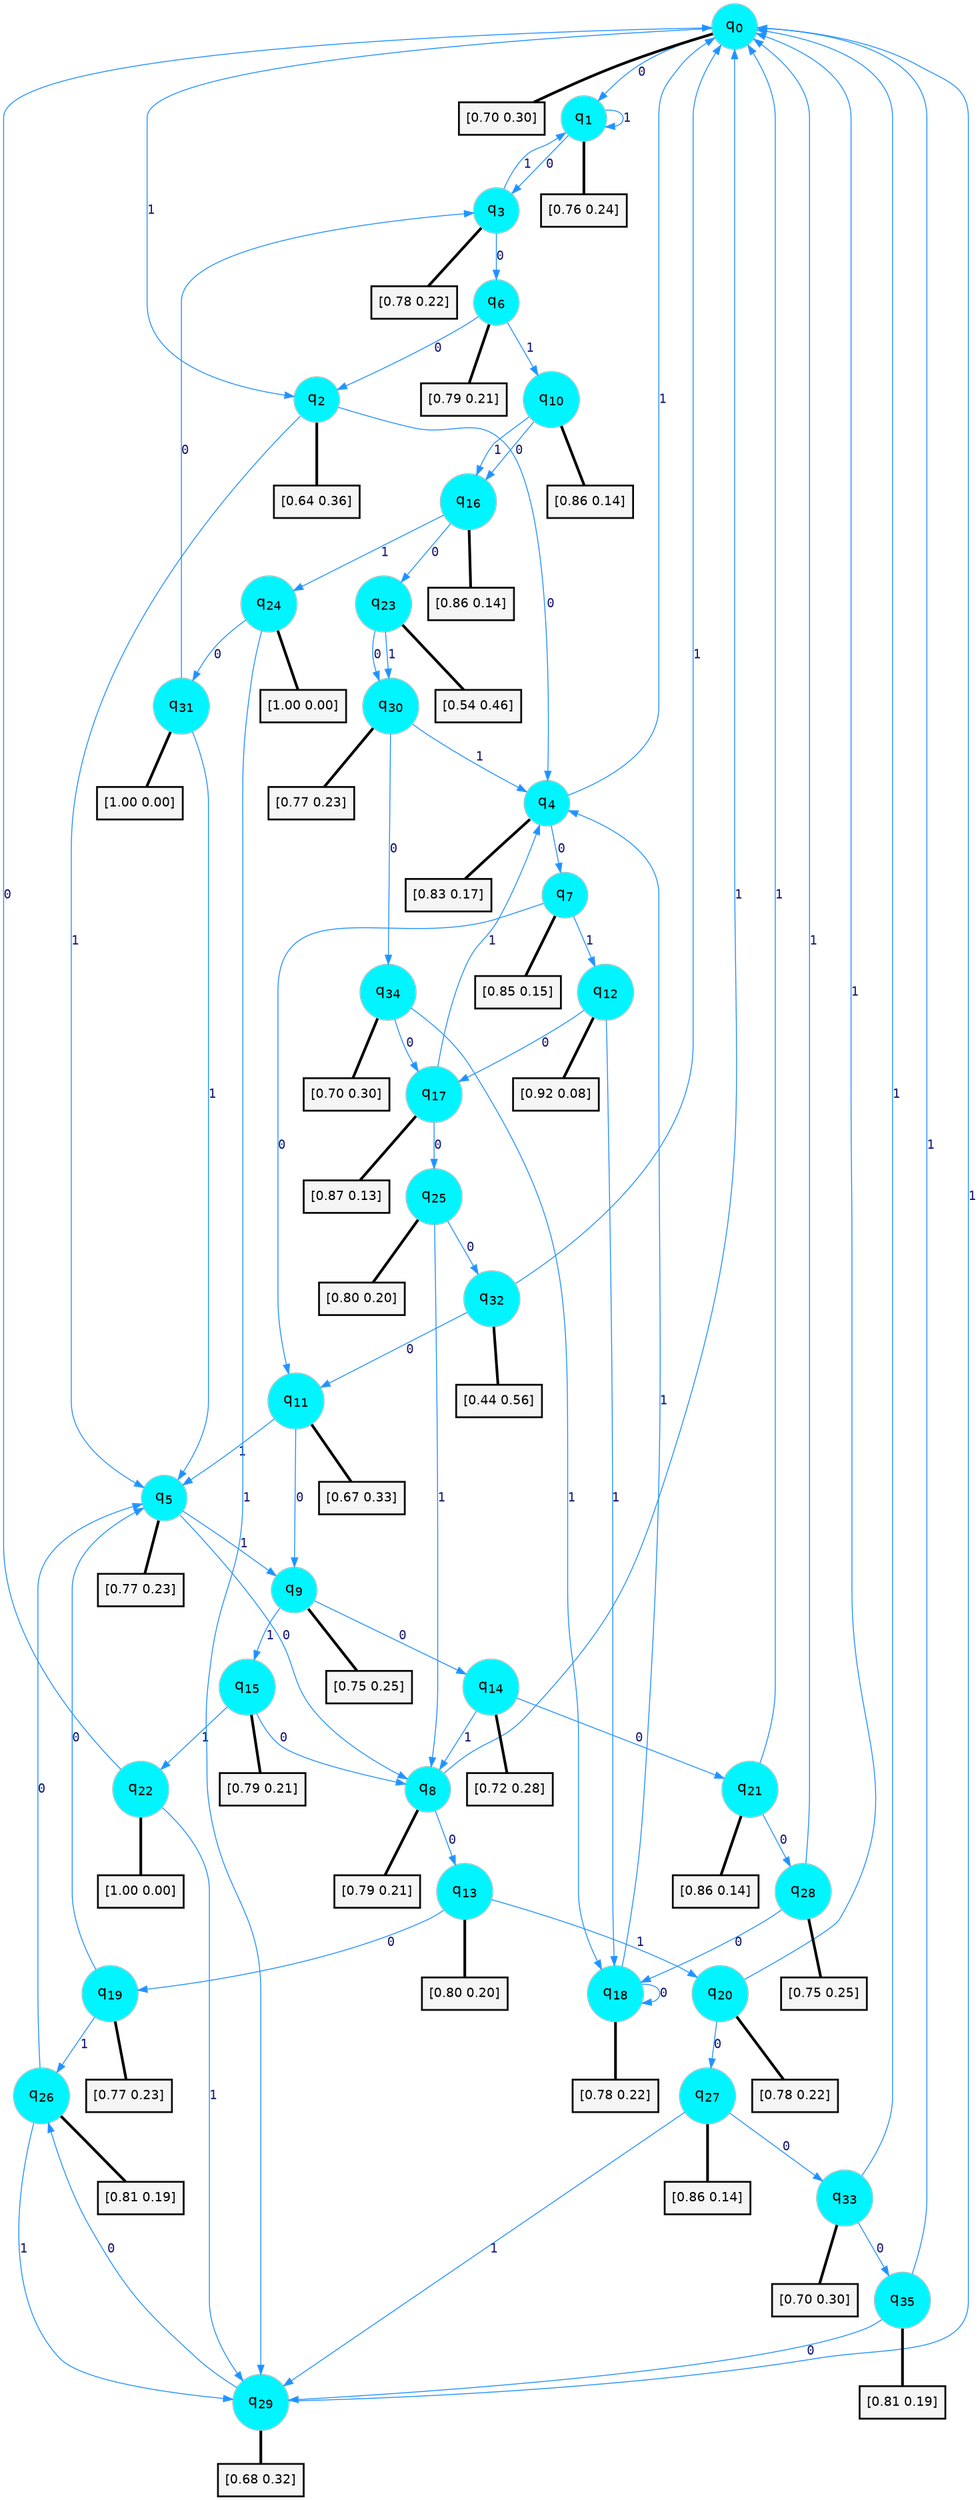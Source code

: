 digraph G {
graph [
bgcolor=transparent, dpi=300, rankdir=TD, size="40,25"];
node [
color=gray, fillcolor=turquoise1, fontcolor=black, fontname=Helvetica, fontsize=16, fontweight=bold, shape=circle, style=filled];
edge [
arrowsize=1, color=dodgerblue1, fontcolor=midnightblue, fontname=courier, fontweight=bold, penwidth=1, style=solid, weight=20];
0[label=<q<SUB>0</SUB>>];
1[label=<q<SUB>1</SUB>>];
2[label=<q<SUB>2</SUB>>];
3[label=<q<SUB>3</SUB>>];
4[label=<q<SUB>4</SUB>>];
5[label=<q<SUB>5</SUB>>];
6[label=<q<SUB>6</SUB>>];
7[label=<q<SUB>7</SUB>>];
8[label=<q<SUB>8</SUB>>];
9[label=<q<SUB>9</SUB>>];
10[label=<q<SUB>10</SUB>>];
11[label=<q<SUB>11</SUB>>];
12[label=<q<SUB>12</SUB>>];
13[label=<q<SUB>13</SUB>>];
14[label=<q<SUB>14</SUB>>];
15[label=<q<SUB>15</SUB>>];
16[label=<q<SUB>16</SUB>>];
17[label=<q<SUB>17</SUB>>];
18[label=<q<SUB>18</SUB>>];
19[label=<q<SUB>19</SUB>>];
20[label=<q<SUB>20</SUB>>];
21[label=<q<SUB>21</SUB>>];
22[label=<q<SUB>22</SUB>>];
23[label=<q<SUB>23</SUB>>];
24[label=<q<SUB>24</SUB>>];
25[label=<q<SUB>25</SUB>>];
26[label=<q<SUB>26</SUB>>];
27[label=<q<SUB>27</SUB>>];
28[label=<q<SUB>28</SUB>>];
29[label=<q<SUB>29</SUB>>];
30[label=<q<SUB>30</SUB>>];
31[label=<q<SUB>31</SUB>>];
32[label=<q<SUB>32</SUB>>];
33[label=<q<SUB>33</SUB>>];
34[label=<q<SUB>34</SUB>>];
35[label=<q<SUB>35</SUB>>];
36[label="[0.70 0.30]", shape=box,fontcolor=black, fontname=Helvetica, fontsize=14, penwidth=2, fillcolor=whitesmoke,color=black];
37[label="[0.76 0.24]", shape=box,fontcolor=black, fontname=Helvetica, fontsize=14, penwidth=2, fillcolor=whitesmoke,color=black];
38[label="[0.64 0.36]", shape=box,fontcolor=black, fontname=Helvetica, fontsize=14, penwidth=2, fillcolor=whitesmoke,color=black];
39[label="[0.78 0.22]", shape=box,fontcolor=black, fontname=Helvetica, fontsize=14, penwidth=2, fillcolor=whitesmoke,color=black];
40[label="[0.83 0.17]", shape=box,fontcolor=black, fontname=Helvetica, fontsize=14, penwidth=2, fillcolor=whitesmoke,color=black];
41[label="[0.77 0.23]", shape=box,fontcolor=black, fontname=Helvetica, fontsize=14, penwidth=2, fillcolor=whitesmoke,color=black];
42[label="[0.79 0.21]", shape=box,fontcolor=black, fontname=Helvetica, fontsize=14, penwidth=2, fillcolor=whitesmoke,color=black];
43[label="[0.85 0.15]", shape=box,fontcolor=black, fontname=Helvetica, fontsize=14, penwidth=2, fillcolor=whitesmoke,color=black];
44[label="[0.79 0.21]", shape=box,fontcolor=black, fontname=Helvetica, fontsize=14, penwidth=2, fillcolor=whitesmoke,color=black];
45[label="[0.75 0.25]", shape=box,fontcolor=black, fontname=Helvetica, fontsize=14, penwidth=2, fillcolor=whitesmoke,color=black];
46[label="[0.86 0.14]", shape=box,fontcolor=black, fontname=Helvetica, fontsize=14, penwidth=2, fillcolor=whitesmoke,color=black];
47[label="[0.67 0.33]", shape=box,fontcolor=black, fontname=Helvetica, fontsize=14, penwidth=2, fillcolor=whitesmoke,color=black];
48[label="[0.92 0.08]", shape=box,fontcolor=black, fontname=Helvetica, fontsize=14, penwidth=2, fillcolor=whitesmoke,color=black];
49[label="[0.80 0.20]", shape=box,fontcolor=black, fontname=Helvetica, fontsize=14, penwidth=2, fillcolor=whitesmoke,color=black];
50[label="[0.72 0.28]", shape=box,fontcolor=black, fontname=Helvetica, fontsize=14, penwidth=2, fillcolor=whitesmoke,color=black];
51[label="[0.79 0.21]", shape=box,fontcolor=black, fontname=Helvetica, fontsize=14, penwidth=2, fillcolor=whitesmoke,color=black];
52[label="[0.86 0.14]", shape=box,fontcolor=black, fontname=Helvetica, fontsize=14, penwidth=2, fillcolor=whitesmoke,color=black];
53[label="[0.87 0.13]", shape=box,fontcolor=black, fontname=Helvetica, fontsize=14, penwidth=2, fillcolor=whitesmoke,color=black];
54[label="[0.78 0.22]", shape=box,fontcolor=black, fontname=Helvetica, fontsize=14, penwidth=2, fillcolor=whitesmoke,color=black];
55[label="[0.77 0.23]", shape=box,fontcolor=black, fontname=Helvetica, fontsize=14, penwidth=2, fillcolor=whitesmoke,color=black];
56[label="[0.78 0.22]", shape=box,fontcolor=black, fontname=Helvetica, fontsize=14, penwidth=2, fillcolor=whitesmoke,color=black];
57[label="[0.86 0.14]", shape=box,fontcolor=black, fontname=Helvetica, fontsize=14, penwidth=2, fillcolor=whitesmoke,color=black];
58[label="[1.00 0.00]", shape=box,fontcolor=black, fontname=Helvetica, fontsize=14, penwidth=2, fillcolor=whitesmoke,color=black];
59[label="[0.54 0.46]", shape=box,fontcolor=black, fontname=Helvetica, fontsize=14, penwidth=2, fillcolor=whitesmoke,color=black];
60[label="[1.00 0.00]", shape=box,fontcolor=black, fontname=Helvetica, fontsize=14, penwidth=2, fillcolor=whitesmoke,color=black];
61[label="[0.80 0.20]", shape=box,fontcolor=black, fontname=Helvetica, fontsize=14, penwidth=2, fillcolor=whitesmoke,color=black];
62[label="[0.81 0.19]", shape=box,fontcolor=black, fontname=Helvetica, fontsize=14, penwidth=2, fillcolor=whitesmoke,color=black];
63[label="[0.86 0.14]", shape=box,fontcolor=black, fontname=Helvetica, fontsize=14, penwidth=2, fillcolor=whitesmoke,color=black];
64[label="[0.75 0.25]", shape=box,fontcolor=black, fontname=Helvetica, fontsize=14, penwidth=2, fillcolor=whitesmoke,color=black];
65[label="[0.68 0.32]", shape=box,fontcolor=black, fontname=Helvetica, fontsize=14, penwidth=2, fillcolor=whitesmoke,color=black];
66[label="[0.77 0.23]", shape=box,fontcolor=black, fontname=Helvetica, fontsize=14, penwidth=2, fillcolor=whitesmoke,color=black];
67[label="[1.00 0.00]", shape=box,fontcolor=black, fontname=Helvetica, fontsize=14, penwidth=2, fillcolor=whitesmoke,color=black];
68[label="[0.44 0.56]", shape=box,fontcolor=black, fontname=Helvetica, fontsize=14, penwidth=2, fillcolor=whitesmoke,color=black];
69[label="[0.70 0.30]", shape=box,fontcolor=black, fontname=Helvetica, fontsize=14, penwidth=2, fillcolor=whitesmoke,color=black];
70[label="[0.70 0.30]", shape=box,fontcolor=black, fontname=Helvetica, fontsize=14, penwidth=2, fillcolor=whitesmoke,color=black];
71[label="[0.81 0.19]", shape=box,fontcolor=black, fontname=Helvetica, fontsize=14, penwidth=2, fillcolor=whitesmoke,color=black];
0->1 [label=0];
0->2 [label=1];
0->36 [arrowhead=none, penwidth=3,color=black];
1->3 [label=0];
1->1 [label=1];
1->37 [arrowhead=none, penwidth=3,color=black];
2->4 [label=0];
2->5 [label=1];
2->38 [arrowhead=none, penwidth=3,color=black];
3->6 [label=0];
3->1 [label=1];
3->39 [arrowhead=none, penwidth=3,color=black];
4->7 [label=0];
4->0 [label=1];
4->40 [arrowhead=none, penwidth=3,color=black];
5->8 [label=0];
5->9 [label=1];
5->41 [arrowhead=none, penwidth=3,color=black];
6->2 [label=0];
6->10 [label=1];
6->42 [arrowhead=none, penwidth=3,color=black];
7->11 [label=0];
7->12 [label=1];
7->43 [arrowhead=none, penwidth=3,color=black];
8->13 [label=0];
8->0 [label=1];
8->44 [arrowhead=none, penwidth=3,color=black];
9->14 [label=0];
9->15 [label=1];
9->45 [arrowhead=none, penwidth=3,color=black];
10->16 [label=0];
10->16 [label=1];
10->46 [arrowhead=none, penwidth=3,color=black];
11->9 [label=0];
11->5 [label=1];
11->47 [arrowhead=none, penwidth=3,color=black];
12->17 [label=0];
12->18 [label=1];
12->48 [arrowhead=none, penwidth=3,color=black];
13->19 [label=0];
13->20 [label=1];
13->49 [arrowhead=none, penwidth=3,color=black];
14->21 [label=0];
14->8 [label=1];
14->50 [arrowhead=none, penwidth=3,color=black];
15->8 [label=0];
15->22 [label=1];
15->51 [arrowhead=none, penwidth=3,color=black];
16->23 [label=0];
16->24 [label=1];
16->52 [arrowhead=none, penwidth=3,color=black];
17->25 [label=0];
17->4 [label=1];
17->53 [arrowhead=none, penwidth=3,color=black];
18->18 [label=0];
18->4 [label=1];
18->54 [arrowhead=none, penwidth=3,color=black];
19->5 [label=0];
19->26 [label=1];
19->55 [arrowhead=none, penwidth=3,color=black];
20->27 [label=0];
20->0 [label=1];
20->56 [arrowhead=none, penwidth=3,color=black];
21->28 [label=0];
21->0 [label=1];
21->57 [arrowhead=none, penwidth=3,color=black];
22->0 [label=0];
22->29 [label=1];
22->58 [arrowhead=none, penwidth=3,color=black];
23->30 [label=0];
23->30 [label=1];
23->59 [arrowhead=none, penwidth=3,color=black];
24->31 [label=0];
24->29 [label=1];
24->60 [arrowhead=none, penwidth=3,color=black];
25->32 [label=0];
25->8 [label=1];
25->61 [arrowhead=none, penwidth=3,color=black];
26->5 [label=0];
26->29 [label=1];
26->62 [arrowhead=none, penwidth=3,color=black];
27->33 [label=0];
27->29 [label=1];
27->63 [arrowhead=none, penwidth=3,color=black];
28->18 [label=0];
28->0 [label=1];
28->64 [arrowhead=none, penwidth=3,color=black];
29->26 [label=0];
29->0 [label=1];
29->65 [arrowhead=none, penwidth=3,color=black];
30->34 [label=0];
30->4 [label=1];
30->66 [arrowhead=none, penwidth=3,color=black];
31->3 [label=0];
31->5 [label=1];
31->67 [arrowhead=none, penwidth=3,color=black];
32->11 [label=0];
32->0 [label=1];
32->68 [arrowhead=none, penwidth=3,color=black];
33->35 [label=0];
33->0 [label=1];
33->69 [arrowhead=none, penwidth=3,color=black];
34->17 [label=0];
34->18 [label=1];
34->70 [arrowhead=none, penwidth=3,color=black];
35->29 [label=0];
35->0 [label=1];
35->71 [arrowhead=none, penwidth=3,color=black];
}
